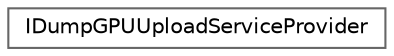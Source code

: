 digraph "Graphical Class Hierarchy"
{
 // INTERACTIVE_SVG=YES
 // LATEX_PDF_SIZE
  bgcolor="transparent";
  edge [fontname=Helvetica,fontsize=10,labelfontname=Helvetica,labelfontsize=10];
  node [fontname=Helvetica,fontsize=10,shape=box,height=0.2,width=0.4];
  rankdir="LR";
  Node0 [id="Node000000",label="IDumpGPUUploadServiceProvider",height=0.2,width=0.4,color="grey40", fillcolor="white", style="filled",URL="$d7/d5c/classIDumpGPUUploadServiceProvider.html",tooltip=" "];
}
